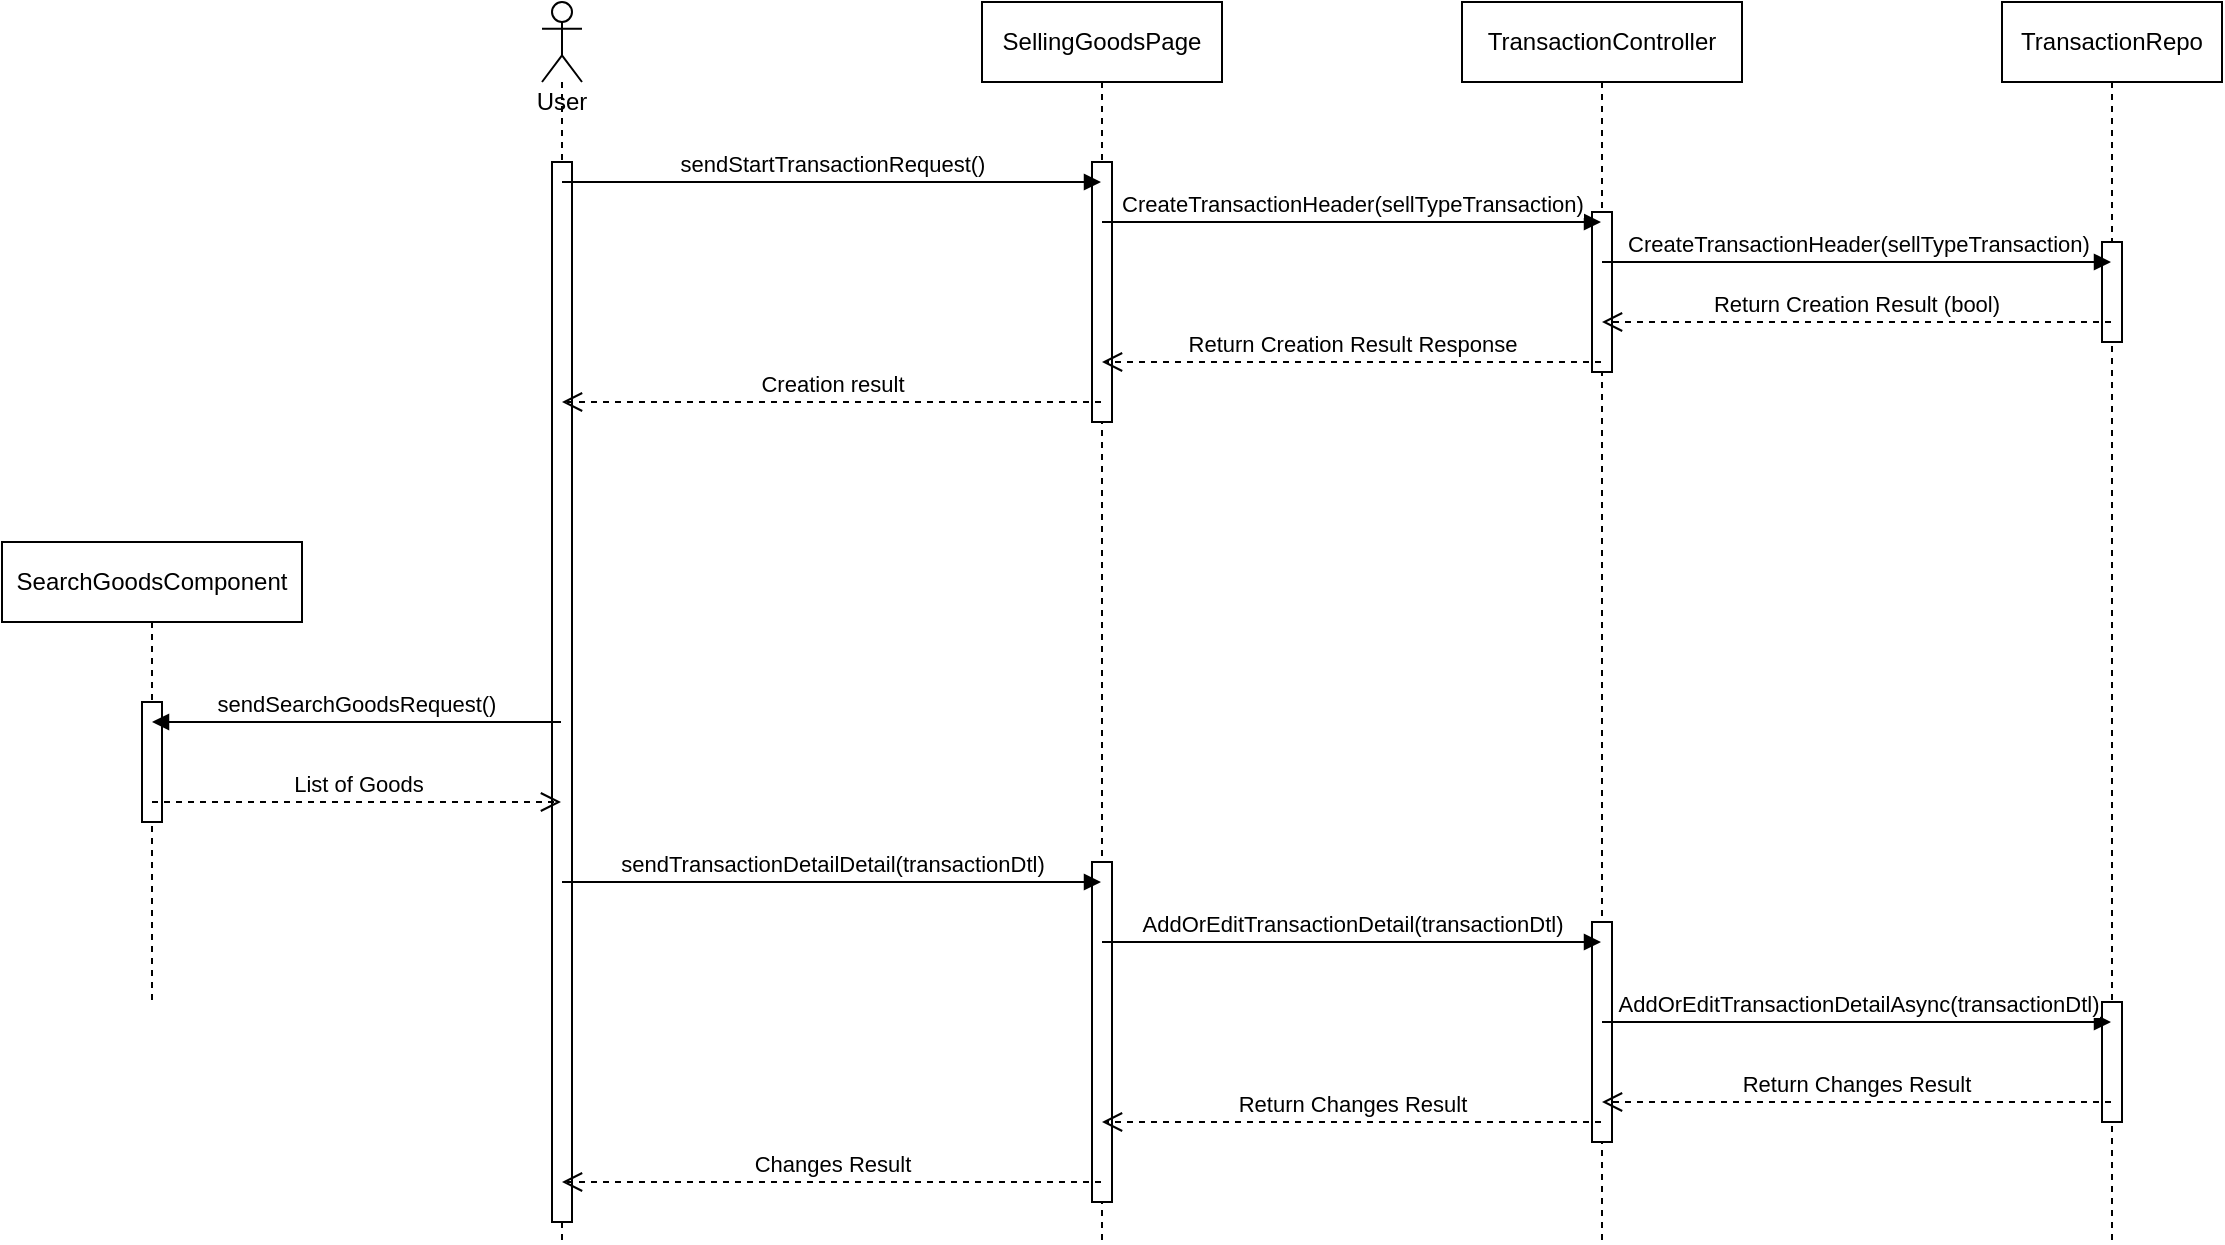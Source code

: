 <mxfile version="13.9.5" type="device"><diagram id="MD76iGduVkegH-28Z4TW" name="Page-1"><mxGraphModel dx="2310" dy="767" grid="1" gridSize="10" guides="1" tooltips="1" connect="1" arrows="1" fold="1" page="1" pageScale="1" pageWidth="850" pageHeight="1100" math="0" shadow="0"><root><mxCell id="0"/><mxCell id="1" parent="0"/><mxCell id="9ac-IthmuvZPXtDzXdDn-1" value="User" style="shape=umlLifeline;participant=umlActor;perimeter=lifelinePerimeter;whiteSpace=wrap;html=1;container=1;collapsible=0;recursiveResize=0;verticalAlign=top;spacingTop=36;outlineConnect=0;" parent="1" vertex="1"><mxGeometry x="30" y="20" width="20" height="620" as="geometry"/></mxCell><mxCell id="S5n9yUvDcDEgFYM_cMSH-1" value="" style="html=1;points=[];perimeter=orthogonalPerimeter;" vertex="1" parent="9ac-IthmuvZPXtDzXdDn-1"><mxGeometry x="5" y="80" width="10" height="530" as="geometry"/></mxCell><mxCell id="9ac-IthmuvZPXtDzXdDn-2" value="SellingGoodsPage" style="shape=umlLifeline;perimeter=lifelinePerimeter;whiteSpace=wrap;html=1;container=1;collapsible=0;recursiveResize=0;outlineConnect=0;" parent="1" vertex="1"><mxGeometry x="250" y="20" width="120" height="620" as="geometry"/></mxCell><mxCell id="S5n9yUvDcDEgFYM_cMSH-4" value="" style="html=1;points=[];perimeter=orthogonalPerimeter;" vertex="1" parent="9ac-IthmuvZPXtDzXdDn-2"><mxGeometry x="55" y="80" width="10" height="130" as="geometry"/></mxCell><mxCell id="S5n9yUvDcDEgFYM_cMSH-5" value="" style="html=1;points=[];perimeter=orthogonalPerimeter;" vertex="1" parent="9ac-IthmuvZPXtDzXdDn-2"><mxGeometry x="55" y="430" width="10" height="170" as="geometry"/></mxCell><mxCell id="9ac-IthmuvZPXtDzXdDn-5" value="sendStartTransactionRequest()" style="html=1;verticalAlign=bottom;endArrow=block;" parent="1" source="9ac-IthmuvZPXtDzXdDn-1" target="9ac-IthmuvZPXtDzXdDn-2" edge="1"><mxGeometry width="80" relative="1" as="geometry"><mxPoint x="390" y="180" as="sourcePoint"/><mxPoint x="470" y="180" as="targetPoint"/><Array as="points"><mxPoint x="140" y="110"/></Array></mxGeometry></mxCell><mxCell id="9ac-IthmuvZPXtDzXdDn-6" value="TransactionController" style="shape=umlLifeline;perimeter=lifelinePerimeter;whiteSpace=wrap;html=1;container=1;collapsible=0;recursiveResize=0;outlineConnect=0;" parent="1" vertex="1"><mxGeometry x="490" y="20" width="140" height="620" as="geometry"/></mxCell><mxCell id="S5n9yUvDcDEgFYM_cMSH-6" value="" style="html=1;points=[];perimeter=orthogonalPerimeter;" vertex="1" parent="9ac-IthmuvZPXtDzXdDn-6"><mxGeometry x="65" y="105" width="10" height="80" as="geometry"/></mxCell><mxCell id="S5n9yUvDcDEgFYM_cMSH-7" value="" style="html=1;points=[];perimeter=orthogonalPerimeter;" vertex="1" parent="9ac-IthmuvZPXtDzXdDn-6"><mxGeometry x="65" y="460" width="10" height="110" as="geometry"/></mxCell><mxCell id="9ac-IthmuvZPXtDzXdDn-7" value="TransactionRepo" style="shape=umlLifeline;perimeter=lifelinePerimeter;whiteSpace=wrap;html=1;container=1;collapsible=0;recursiveResize=0;outlineConnect=0;" parent="1" vertex="1"><mxGeometry x="760" y="20" width="110" height="620" as="geometry"/></mxCell><mxCell id="S5n9yUvDcDEgFYM_cMSH-8" value="" style="html=1;points=[];perimeter=orthogonalPerimeter;" vertex="1" parent="9ac-IthmuvZPXtDzXdDn-7"><mxGeometry x="50" y="120" width="10" height="50" as="geometry"/></mxCell><mxCell id="S5n9yUvDcDEgFYM_cMSH-9" value="" style="html=1;points=[];perimeter=orthogonalPerimeter;" vertex="1" parent="9ac-IthmuvZPXtDzXdDn-7"><mxGeometry x="50" y="500" width="10" height="60" as="geometry"/></mxCell><mxCell id="9ac-IthmuvZPXtDzXdDn-8" value="CreateTransactionHeader(sellTypeTransaction)" style="html=1;verticalAlign=bottom;endArrow=block;" parent="1" source="9ac-IthmuvZPXtDzXdDn-2" target="9ac-IthmuvZPXtDzXdDn-6" edge="1"><mxGeometry width="80" relative="1" as="geometry"><mxPoint x="460" y="180" as="sourcePoint"/><mxPoint x="540" y="180" as="targetPoint"/><Array as="points"><mxPoint x="430" y="130"/></Array></mxGeometry></mxCell><mxCell id="9ac-IthmuvZPXtDzXdDn-9" value="CreateTransactionHeader(sellTypeTransaction)" style="html=1;verticalAlign=bottom;endArrow=block;" parent="1" source="9ac-IthmuvZPXtDzXdDn-6" target="9ac-IthmuvZPXtDzXdDn-7" edge="1"><mxGeometry width="80" relative="1" as="geometry"><mxPoint x="460" y="180" as="sourcePoint"/><mxPoint x="540" y="180" as="targetPoint"/><Array as="points"><mxPoint x="680" y="150"/></Array></mxGeometry></mxCell><mxCell id="9ac-IthmuvZPXtDzXdDn-10" value="Return Creation Result (bool)" style="html=1;verticalAlign=bottom;endArrow=open;dashed=1;endSize=8;" parent="1" source="9ac-IthmuvZPXtDzXdDn-7" target="9ac-IthmuvZPXtDzXdDn-6" edge="1"><mxGeometry relative="1" as="geometry"><mxPoint x="540" y="180" as="sourcePoint"/><mxPoint x="460" y="180" as="targetPoint"/><Array as="points"><mxPoint x="690" y="180"/></Array></mxGeometry></mxCell><mxCell id="9ac-IthmuvZPXtDzXdDn-11" value="Return Creation Result Response" style="html=1;verticalAlign=bottom;endArrow=open;dashed=1;endSize=8;" parent="1" source="9ac-IthmuvZPXtDzXdDn-6" target="9ac-IthmuvZPXtDzXdDn-2" edge="1"><mxGeometry relative="1" as="geometry"><mxPoint x="824.5" y="190" as="sourcePoint"/><mxPoint x="569.5" y="190" as="targetPoint"/><Array as="points"><mxPoint x="430" y="200"/></Array></mxGeometry></mxCell><mxCell id="9ac-IthmuvZPXtDzXdDn-12" value="Creation result" style="html=1;verticalAlign=bottom;endArrow=open;dashed=1;endSize=8;" parent="1" source="9ac-IthmuvZPXtDzXdDn-2" target="9ac-IthmuvZPXtDzXdDn-1" edge="1"><mxGeometry relative="1" as="geometry"><mxPoint x="470" y="180" as="sourcePoint"/><mxPoint x="390" y="180" as="targetPoint"/><Array as="points"><mxPoint x="150" y="220"/></Array></mxGeometry></mxCell><mxCell id="9ac-IthmuvZPXtDzXdDn-13" value="sendTransactionDetailDetail(transactionDtl)" style="html=1;verticalAlign=bottom;endArrow=block;" parent="1" source="9ac-IthmuvZPXtDzXdDn-1" target="9ac-IthmuvZPXtDzXdDn-2" edge="1"><mxGeometry width="80" relative="1" as="geometry"><mxPoint x="390" y="180" as="sourcePoint"/><mxPoint x="470" y="180" as="targetPoint"/><Array as="points"><mxPoint x="160" y="460"/></Array></mxGeometry></mxCell><mxCell id="9ac-IthmuvZPXtDzXdDn-14" value="AddOrEditTransactionDetail(transactionDtl)" style="html=1;verticalAlign=bottom;endArrow=block;" parent="1" source="9ac-IthmuvZPXtDzXdDn-2" target="9ac-IthmuvZPXtDzXdDn-6" edge="1"><mxGeometry width="80" relative="1" as="geometry"><mxPoint x="319.667" y="140" as="sourcePoint"/><mxPoint x="569.5" y="140" as="targetPoint"/><Array as="points"><mxPoint x="450" y="490"/></Array></mxGeometry></mxCell><mxCell id="9ac-IthmuvZPXtDzXdDn-15" value="AddOrEditTransactionDetailAsync(transactionDtl)" style="html=1;verticalAlign=bottom;endArrow=block;" parent="1" source="9ac-IthmuvZPXtDzXdDn-6" target="9ac-IthmuvZPXtDzXdDn-7" edge="1"><mxGeometry width="80" relative="1" as="geometry"><mxPoint x="319.667" y="330" as="sourcePoint"/><mxPoint x="569.5" y="330" as="targetPoint"/><Array as="points"><mxPoint x="700" y="530"/></Array></mxGeometry></mxCell><mxCell id="9ac-IthmuvZPXtDzXdDn-16" value="Return Changes Result" style="html=1;verticalAlign=bottom;endArrow=open;dashed=1;endSize=8;" parent="1" source="9ac-IthmuvZPXtDzXdDn-7" target="9ac-IthmuvZPXtDzXdDn-6" edge="1"><mxGeometry relative="1" as="geometry"><mxPoint x="540" y="190" as="sourcePoint"/><mxPoint x="460" y="190" as="targetPoint"/><Array as="points"><mxPoint x="690" y="570"/></Array></mxGeometry></mxCell><mxCell id="9ac-IthmuvZPXtDzXdDn-19" value="SearchGoodsComponent" style="shape=umlLifeline;perimeter=lifelinePerimeter;whiteSpace=wrap;html=1;container=1;collapsible=0;recursiveResize=0;outlineConnect=0;" parent="1" vertex="1"><mxGeometry x="-240" y="290" width="150" height="230" as="geometry"/></mxCell><mxCell id="S5n9yUvDcDEgFYM_cMSH-2" value="" style="html=1;points=[];perimeter=orthogonalPerimeter;" vertex="1" parent="9ac-IthmuvZPXtDzXdDn-19"><mxGeometry x="70" y="80" width="10" height="60" as="geometry"/></mxCell><mxCell id="9ac-IthmuvZPXtDzXdDn-20" value="sendSearchGoodsRequest()" style="html=1;verticalAlign=bottom;endArrow=block;" parent="1" source="9ac-IthmuvZPXtDzXdDn-1" target="9ac-IthmuvZPXtDzXdDn-19" edge="1"><mxGeometry width="80" relative="1" as="geometry"><mxPoint x="230" y="300" as="sourcePoint"/><mxPoint x="310" y="300" as="targetPoint"/><Array as="points"><mxPoint x="-60" y="380"/></Array></mxGeometry></mxCell><mxCell id="9ac-IthmuvZPXtDzXdDn-21" value="List of Goods" style="html=1;verticalAlign=bottom;endArrow=open;dashed=1;endSize=8;" parent="1" source="9ac-IthmuvZPXtDzXdDn-19" target="9ac-IthmuvZPXtDzXdDn-1" edge="1"><mxGeometry relative="1" as="geometry"><mxPoint x="190" y="300" as="sourcePoint"/><mxPoint x="110" y="300" as="targetPoint"/><Array as="points"><mxPoint x="-50" y="420"/></Array></mxGeometry></mxCell><mxCell id="9ac-IthmuvZPXtDzXdDn-23" value="Return Changes Result" style="html=1;verticalAlign=bottom;endArrow=open;dashed=1;endSize=8;" parent="1" source="9ac-IthmuvZPXtDzXdDn-6" target="9ac-IthmuvZPXtDzXdDn-2" edge="1"><mxGeometry relative="1" as="geometry"><mxPoint x="824.5" y="580" as="sourcePoint"/><mxPoint x="569.324" y="580" as="targetPoint"/><Array as="points"><mxPoint x="420" y="580"/></Array></mxGeometry></mxCell><mxCell id="9ac-IthmuvZPXtDzXdDn-24" value="Changes Result" style="html=1;verticalAlign=bottom;endArrow=open;dashed=1;endSize=8;" parent="1" source="9ac-IthmuvZPXtDzXdDn-2" target="9ac-IthmuvZPXtDzXdDn-1" edge="1"><mxGeometry relative="1" as="geometry"><mxPoint x="310" y="420" as="sourcePoint"/><mxPoint x="230" y="420" as="targetPoint"/><Array as="points"><mxPoint x="180" y="610"/></Array></mxGeometry></mxCell></root></mxGraphModel></diagram></mxfile>